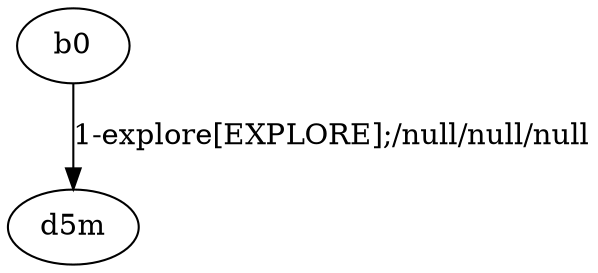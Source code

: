 # Total number of goals covered by this test: 1
# b0 --> d5m

digraph g {
"b0" -> "d5m" [label = "1-explore[EXPLORE];/null/null/null"];
}